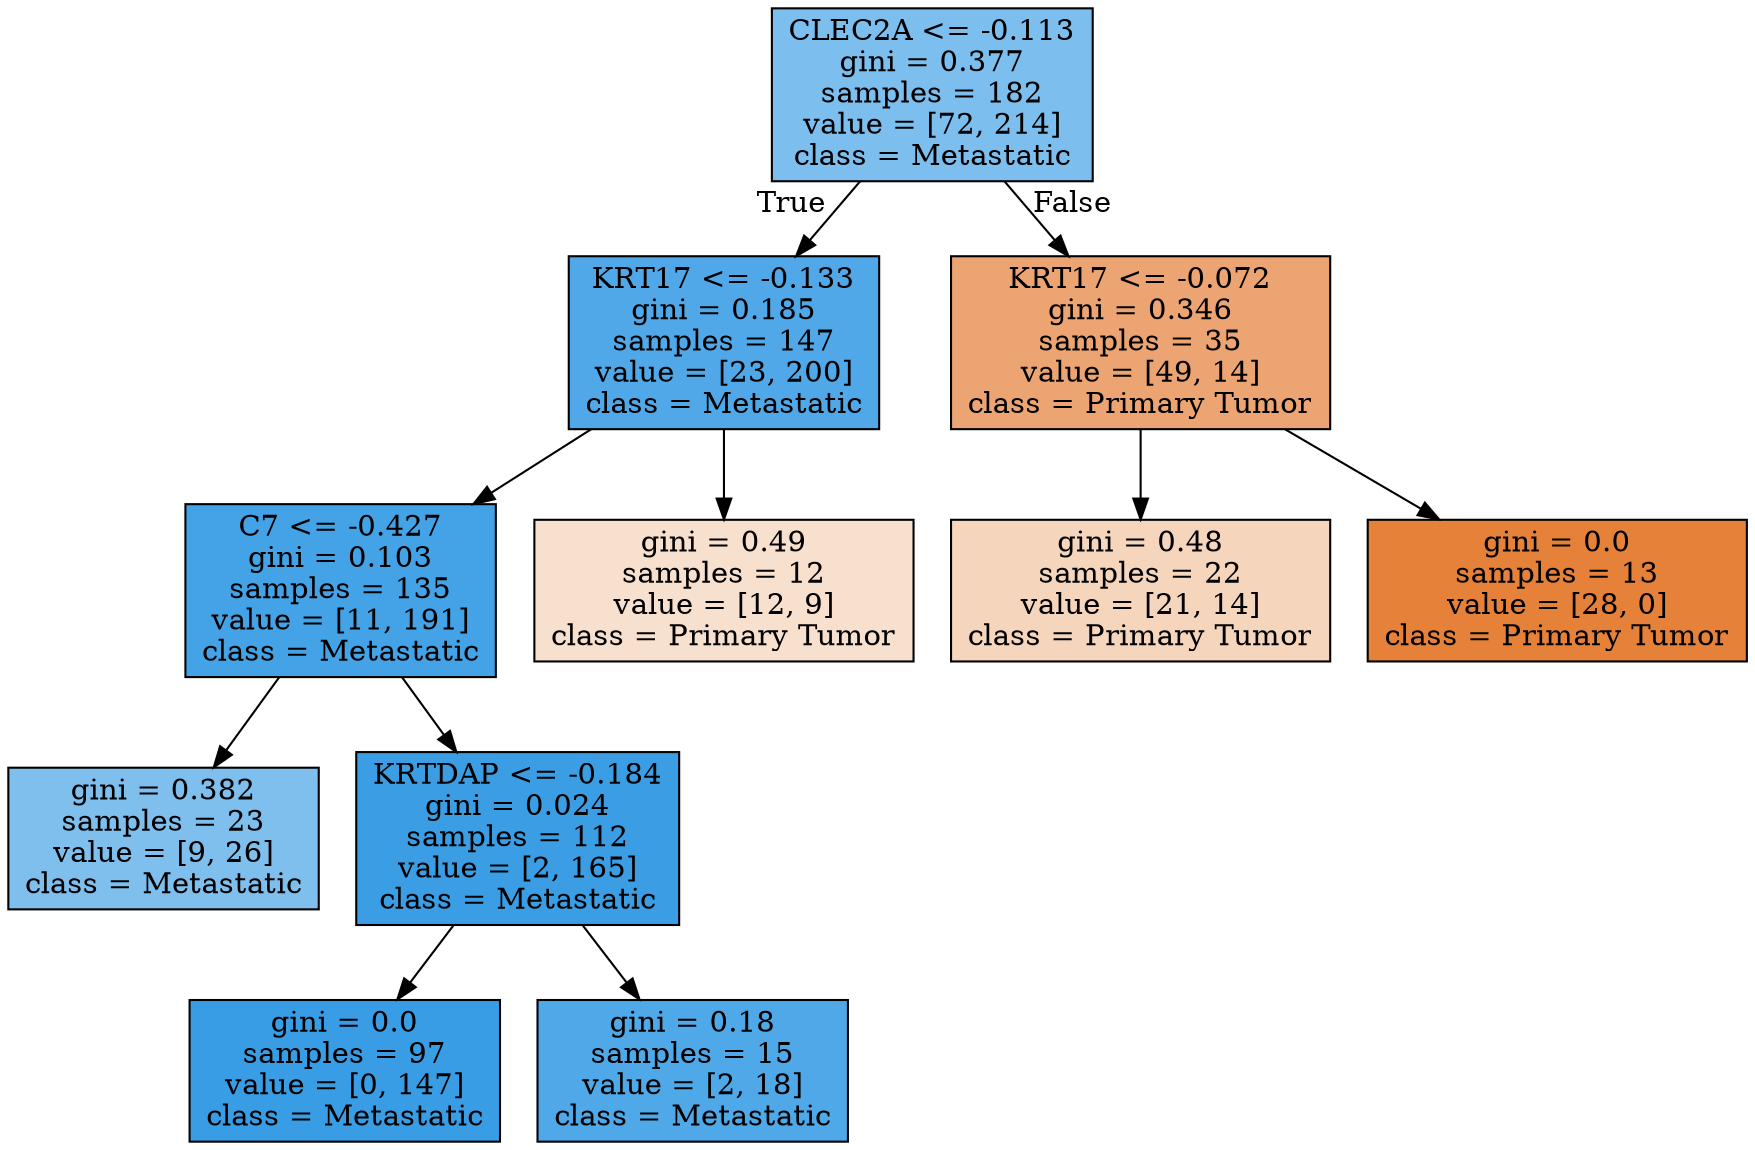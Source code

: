 digraph Tree {
node [shape=box, style="filled", color="black"] ;
0 [label="CLEC2A <= -0.113\ngini = 0.377\nsamples = 182\nvalue = [72, 214]\nclass = Metastatic", fillcolor="#7cbeee"] ;
1 [label="KRT17 <= -0.133\ngini = 0.185\nsamples = 147\nvalue = [23, 200]\nclass = Metastatic", fillcolor="#50a8e8"] ;
0 -> 1 [labeldistance=2.5, labelangle=45, headlabel="True"] ;
2 [label="C7 <= -0.427\ngini = 0.103\nsamples = 135\nvalue = [11, 191]\nclass = Metastatic", fillcolor="#44a3e6"] ;
1 -> 2 ;
3 [label="gini = 0.382\nsamples = 23\nvalue = [9, 26]\nclass = Metastatic", fillcolor="#7ebfee"] ;
2 -> 3 ;
4 [label="KRTDAP <= -0.184\ngini = 0.024\nsamples = 112\nvalue = [2, 165]\nclass = Metastatic", fillcolor="#3b9ee5"] ;
2 -> 4 ;
5 [label="gini = 0.0\nsamples = 97\nvalue = [0, 147]\nclass = Metastatic", fillcolor="#399de5"] ;
4 -> 5 ;
6 [label="gini = 0.18\nsamples = 15\nvalue = [2, 18]\nclass = Metastatic", fillcolor="#4fa8e8"] ;
4 -> 6 ;
7 [label="gini = 0.49\nsamples = 12\nvalue = [12, 9]\nclass = Primary Tumor", fillcolor="#f8e0ce"] ;
1 -> 7 ;
8 [label="KRT17 <= -0.072\ngini = 0.346\nsamples = 35\nvalue = [49, 14]\nclass = Primary Tumor", fillcolor="#eca572"] ;
0 -> 8 [labeldistance=2.5, labelangle=-45, headlabel="False"] ;
9 [label="gini = 0.48\nsamples = 22\nvalue = [21, 14]\nclass = Primary Tumor", fillcolor="#f6d5bd"] ;
8 -> 9 ;
10 [label="gini = 0.0\nsamples = 13\nvalue = [28, 0]\nclass = Primary Tumor", fillcolor="#e58139"] ;
8 -> 10 ;
}